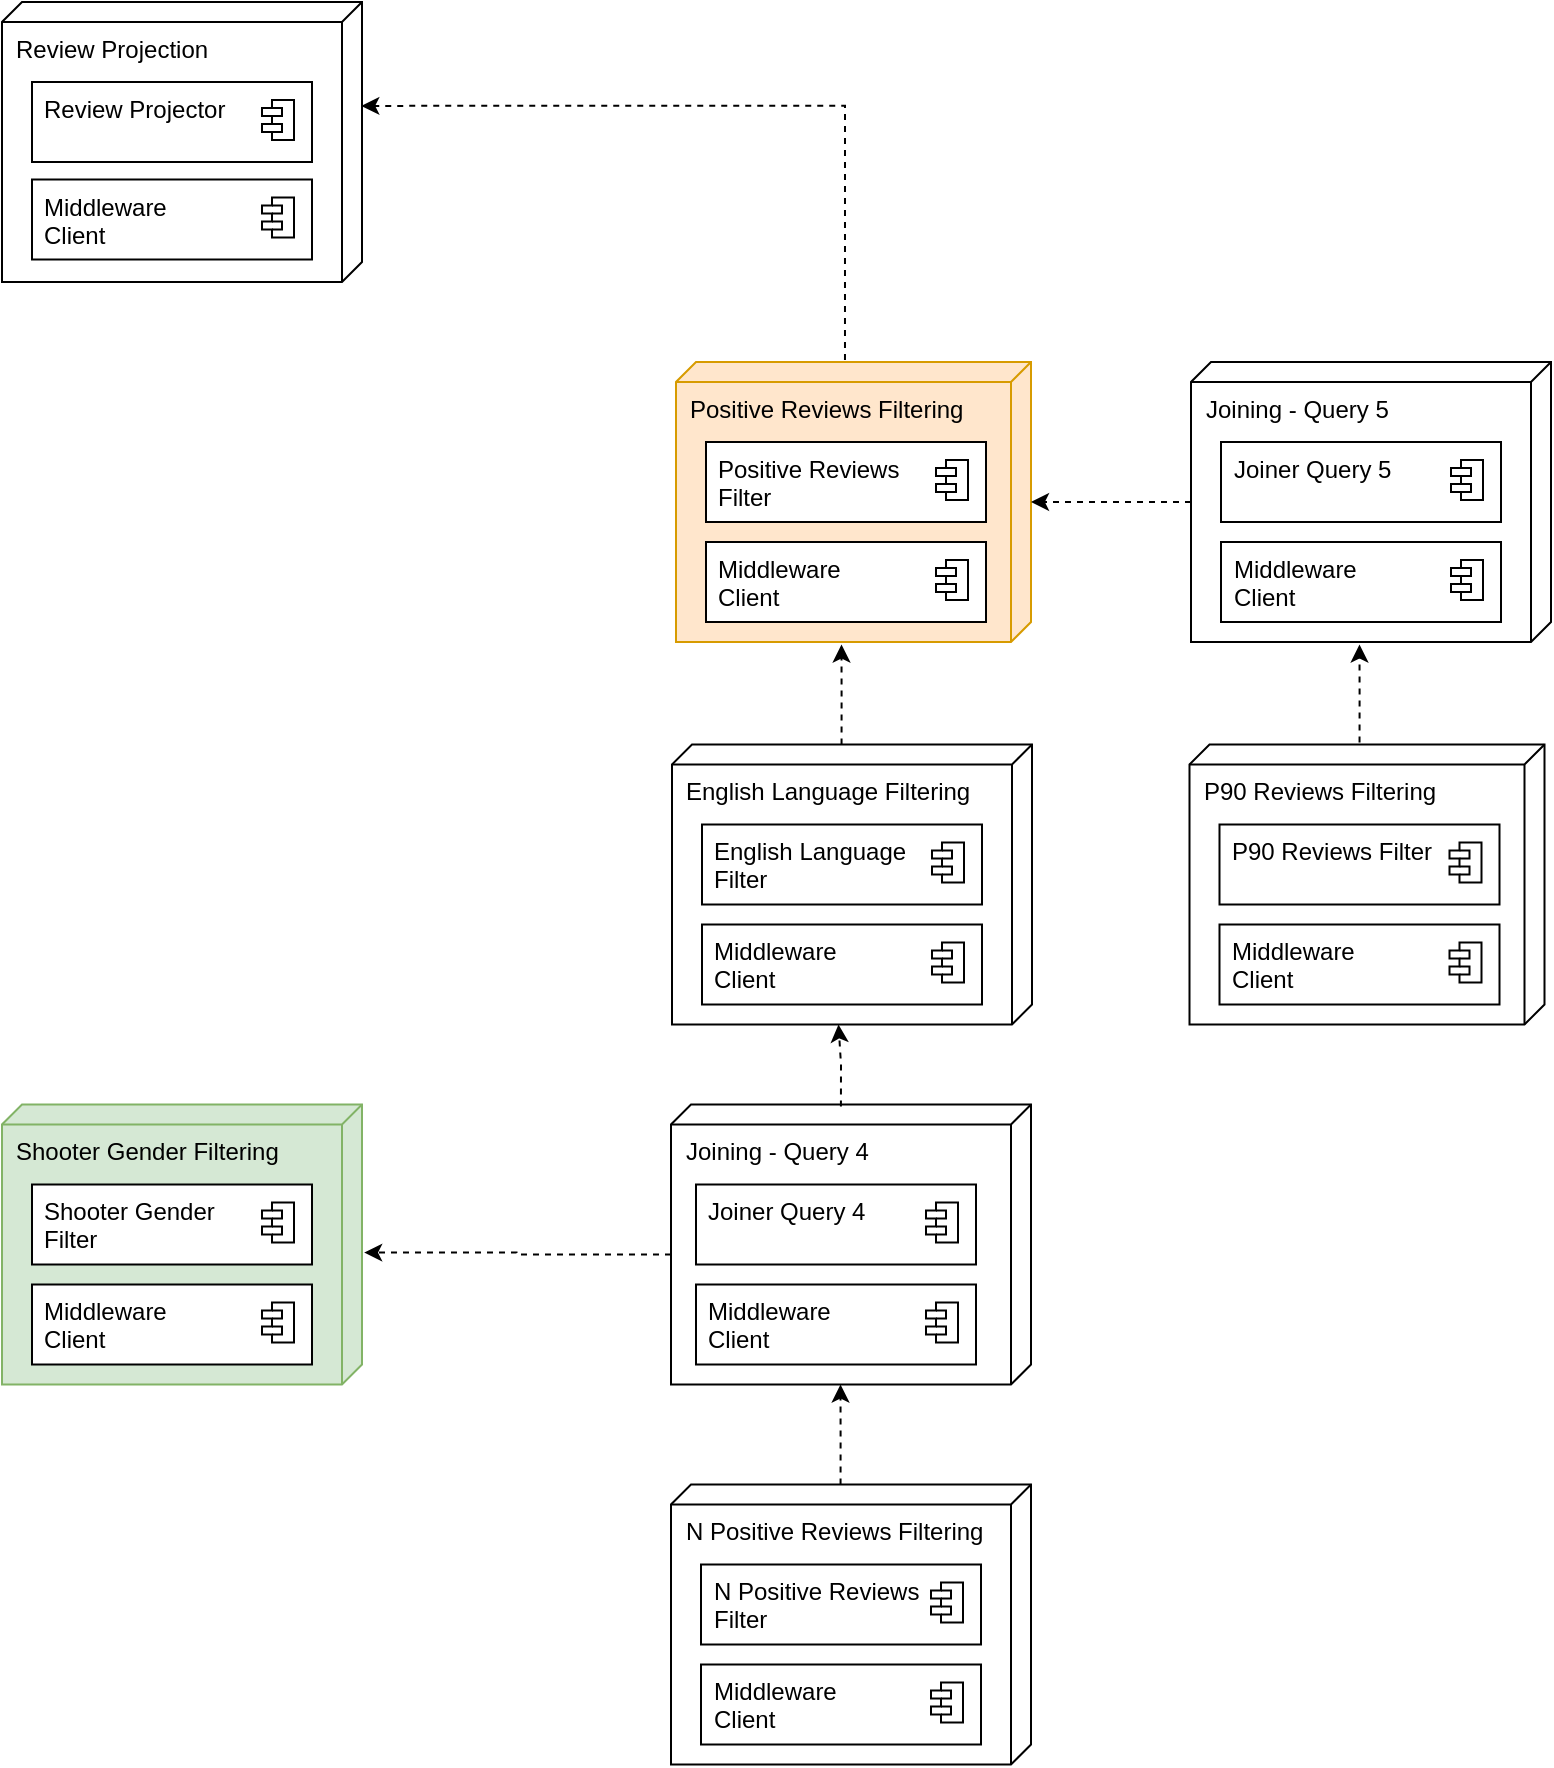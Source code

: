 <mxfile version="24.7.16">
  <diagram name="Page-1" id="55hQi1xQw65gMpdmzxdX">
    <mxGraphModel grid="1" page="1" gridSize="10" guides="1" tooltips="1" connect="1" arrows="1" fold="1" pageScale="1" pageWidth="827" pageHeight="1169" math="0" shadow="0">
      <root>
        <mxCell id="0" />
        <mxCell id="1" parent="0" />
        <mxCell id="oRq6U8o-C5kCytFYg3rf-1" value="Shooter Gender Filtering" style="verticalAlign=top;align=left;shape=cube;size=10;direction=south;fontStyle=0;html=1;boundedLbl=1;spacingLeft=5;whiteSpace=wrap;fillColor=#d5e8d4;strokeColor=#82b366;" vertex="1" parent="1">
          <mxGeometry x="490" y="731.25" width="180" height="140" as="geometry" />
        </mxCell>
        <mxCell id="oRq6U8o-C5kCytFYg3rf-2" value="" style="fontStyle=1;align=center;verticalAlign=top;childLayout=stackLayout;horizontal=1;horizontalStack=0;resizeParent=1;resizeParentMax=0;resizeLast=0;marginBottom=0;" vertex="1" parent="1">
          <mxGeometry x="505" y="771.25" width="140" height="40" as="geometry" />
        </mxCell>
        <mxCell id="oRq6U8o-C5kCytFYg3rf-3" value="Shooter Gender&lt;div&gt;Filter&lt;/div&gt;" style="html=1;align=left;spacingLeft=4;verticalAlign=top;strokeColor=none;fillColor=none;whiteSpace=wrap;" vertex="1" parent="oRq6U8o-C5kCytFYg3rf-2">
          <mxGeometry width="140" height="40" as="geometry" />
        </mxCell>
        <mxCell id="oRq6U8o-C5kCytFYg3rf-4" value="" style="shape=module;jettyWidth=10;jettyHeight=4;" vertex="1" parent="oRq6U8o-C5kCytFYg3rf-3">
          <mxGeometry x="1" width="16" height="20" relative="1" as="geometry">
            <mxPoint x="-25" y="9" as="offset" />
          </mxGeometry>
        </mxCell>
        <mxCell id="oRq6U8o-C5kCytFYg3rf-5" value="" style="fontStyle=1;align=center;verticalAlign=top;childLayout=stackLayout;horizontal=1;horizontalStack=0;resizeParent=1;resizeParentMax=0;resizeLast=0;marginBottom=0;" vertex="1" parent="1">
          <mxGeometry x="505" y="821.25" width="140" height="40" as="geometry" />
        </mxCell>
        <mxCell id="oRq6U8o-C5kCytFYg3rf-6" value="Middleware&lt;div&gt;Client&lt;/div&gt;" style="html=1;align=left;spacingLeft=4;verticalAlign=top;strokeColor=none;fillColor=none;whiteSpace=wrap;" vertex="1" parent="oRq6U8o-C5kCytFYg3rf-5">
          <mxGeometry width="140" height="40" as="geometry" />
        </mxCell>
        <mxCell id="oRq6U8o-C5kCytFYg3rf-7" value="" style="shape=module;jettyWidth=10;jettyHeight=4;" vertex="1" parent="oRq6U8o-C5kCytFYg3rf-6">
          <mxGeometry x="1" width="16" height="20" relative="1" as="geometry">
            <mxPoint x="-25" y="9" as="offset" />
          </mxGeometry>
        </mxCell>
        <mxCell id="oRq6U8o-C5kCytFYg3rf-8" value="Review Projection" style="verticalAlign=top;align=left;shape=cube;size=10;direction=south;fontStyle=0;html=1;boundedLbl=1;spacingLeft=5;whiteSpace=wrap;" vertex="1" parent="1">
          <mxGeometry x="490" y="180" width="180" height="140" as="geometry" />
        </mxCell>
        <mxCell id="oRq6U8o-C5kCytFYg3rf-9" value="" style="fontStyle=1;align=center;verticalAlign=top;childLayout=stackLayout;horizontal=1;horizontalStack=0;resizeParent=1;resizeParentMax=0;resizeLast=0;marginBottom=0;" vertex="1" parent="1">
          <mxGeometry x="505" y="220" width="140" height="40" as="geometry" />
        </mxCell>
        <mxCell id="oRq6U8o-C5kCytFYg3rf-10" value="Review Projector" style="html=1;align=left;spacingLeft=4;verticalAlign=top;strokeColor=none;fillColor=none;whiteSpace=wrap;" vertex="1" parent="oRq6U8o-C5kCytFYg3rf-9">
          <mxGeometry width="140" height="40" as="geometry" />
        </mxCell>
        <mxCell id="oRq6U8o-C5kCytFYg3rf-11" value="" style="shape=module;jettyWidth=10;jettyHeight=4;" vertex="1" parent="oRq6U8o-C5kCytFYg3rf-10">
          <mxGeometry x="1" width="16" height="20" relative="1" as="geometry">
            <mxPoint x="-25" y="9" as="offset" />
          </mxGeometry>
        </mxCell>
        <mxCell id="oRq6U8o-C5kCytFYg3rf-12" value="Positive Reviews Filtering" style="verticalAlign=top;align=left;shape=cube;size=10;direction=south;fontStyle=0;html=1;boundedLbl=1;spacingLeft=5;whiteSpace=wrap;fillColor=#ffe6cc;strokeColor=#d79b00;" vertex="1" parent="1">
          <mxGeometry x="827" y="360" width="177.5" height="140" as="geometry" />
        </mxCell>
        <mxCell id="oRq6U8o-C5kCytFYg3rf-13" value="" style="fontStyle=1;align=center;verticalAlign=top;childLayout=stackLayout;horizontal=1;horizontalStack=0;resizeParent=1;resizeParentMax=0;resizeLast=0;marginBottom=0;" vertex="1" parent="1">
          <mxGeometry x="842" y="400" width="140" height="40" as="geometry" />
        </mxCell>
        <mxCell id="oRq6U8o-C5kCytFYg3rf-14" value="Positive Reviews&lt;div&gt;Filter&lt;/div&gt;" style="html=1;align=left;spacingLeft=4;verticalAlign=top;strokeColor=none;fillColor=none;whiteSpace=wrap;" vertex="1" parent="oRq6U8o-C5kCytFYg3rf-13">
          <mxGeometry width="140" height="40" as="geometry" />
        </mxCell>
        <mxCell id="oRq6U8o-C5kCytFYg3rf-15" value="" style="shape=module;jettyWidth=10;jettyHeight=4;" vertex="1" parent="oRq6U8o-C5kCytFYg3rf-14">
          <mxGeometry x="1" width="16" height="20" relative="1" as="geometry">
            <mxPoint x="-25" y="9" as="offset" />
          </mxGeometry>
        </mxCell>
        <mxCell id="oRq6U8o-C5kCytFYg3rf-16" value="" style="edgeStyle=orthogonalEdgeStyle;rounded=0;orthogonalLoop=1;jettySize=auto;html=1;dashed=1;" edge="1" parent="1" source="oRq6U8o-C5kCytFYg3rf-17" target="oRq6U8o-C5kCytFYg3rf-12">
          <mxGeometry relative="1" as="geometry">
            <mxPoint x="1010" y="430" as="targetPoint" />
          </mxGeometry>
        </mxCell>
        <mxCell id="oRq6U8o-C5kCytFYg3rf-17" value="Joining - Query 5" style="verticalAlign=top;align=left;shape=cube;size=10;direction=south;fontStyle=0;html=1;boundedLbl=1;spacingLeft=5;whiteSpace=wrap;" vertex="1" parent="1">
          <mxGeometry x="1084.5" y="360" width="180" height="140" as="geometry" />
        </mxCell>
        <mxCell id="oRq6U8o-C5kCytFYg3rf-18" value="" style="fontStyle=1;align=center;verticalAlign=top;childLayout=stackLayout;horizontal=1;horizontalStack=0;resizeParent=1;resizeParentMax=0;resizeLast=0;marginBottom=0;" vertex="1" parent="1">
          <mxGeometry x="1099.5" y="400" width="140" height="40" as="geometry" />
        </mxCell>
        <mxCell id="oRq6U8o-C5kCytFYg3rf-19" value="Joiner Query 5" style="html=1;align=left;spacingLeft=4;verticalAlign=top;strokeColor=none;fillColor=none;whiteSpace=wrap;" vertex="1" parent="oRq6U8o-C5kCytFYg3rf-18">
          <mxGeometry width="140" height="40" as="geometry" />
        </mxCell>
        <mxCell id="oRq6U8o-C5kCytFYg3rf-20" value="" style="shape=module;jettyWidth=10;jettyHeight=4;" vertex="1" parent="oRq6U8o-C5kCytFYg3rf-19">
          <mxGeometry x="1" width="16" height="20" relative="1" as="geometry">
            <mxPoint x="-25" y="9" as="offset" />
          </mxGeometry>
        </mxCell>
        <mxCell id="oRq6U8o-C5kCytFYg3rf-21" style="rounded=0;orthogonalLoop=1;jettySize=auto;html=1;exitX=-0.007;exitY=0.524;exitDx=0;exitDy=0;entryX=0.371;entryY=0.002;entryDx=0;entryDy=0;edgeStyle=orthogonalEdgeStyle;dashed=1;exitPerimeter=0;entryPerimeter=0;" edge="1" parent="1" source="oRq6U8o-C5kCytFYg3rf-12" target="oRq6U8o-C5kCytFYg3rf-8">
          <mxGeometry relative="1" as="geometry" />
        </mxCell>
        <mxCell id="oRq6U8o-C5kCytFYg3rf-22" value="" style="fontStyle=1;align=center;verticalAlign=top;childLayout=stackLayout;horizontal=1;horizontalStack=0;resizeParent=1;resizeParentMax=0;resizeLast=0;marginBottom=0;" vertex="1" parent="1">
          <mxGeometry x="505" y="268.75" width="140" height="40" as="geometry" />
        </mxCell>
        <mxCell id="oRq6U8o-C5kCytFYg3rf-23" value="Middleware&lt;div&gt;Client&lt;/div&gt;" style="html=1;align=left;spacingLeft=4;verticalAlign=top;strokeColor=none;fillColor=none;whiteSpace=wrap;" vertex="1" parent="oRq6U8o-C5kCytFYg3rf-22">
          <mxGeometry width="140" height="40" as="geometry" />
        </mxCell>
        <mxCell id="oRq6U8o-C5kCytFYg3rf-24" value="" style="shape=module;jettyWidth=10;jettyHeight=4;" vertex="1" parent="oRq6U8o-C5kCytFYg3rf-23">
          <mxGeometry x="1" width="16" height="20" relative="1" as="geometry">
            <mxPoint x="-25" y="9" as="offset" />
          </mxGeometry>
        </mxCell>
        <mxCell id="oRq6U8o-C5kCytFYg3rf-25" value="" style="fontStyle=1;align=center;verticalAlign=top;childLayout=stackLayout;horizontal=1;horizontalStack=0;resizeParent=1;resizeParentMax=0;resizeLast=0;marginBottom=0;" vertex="1" parent="1">
          <mxGeometry x="842" y="450" width="140" height="40" as="geometry" />
        </mxCell>
        <mxCell id="oRq6U8o-C5kCytFYg3rf-26" value="Middleware&lt;div&gt;Client&lt;/div&gt;" style="html=1;align=left;spacingLeft=4;verticalAlign=top;strokeColor=none;fillColor=none;whiteSpace=wrap;" vertex="1" parent="oRq6U8o-C5kCytFYg3rf-25">
          <mxGeometry width="140" height="40" as="geometry" />
        </mxCell>
        <mxCell id="oRq6U8o-C5kCytFYg3rf-27" value="" style="shape=module;jettyWidth=10;jettyHeight=4;" vertex="1" parent="oRq6U8o-C5kCytFYg3rf-26">
          <mxGeometry x="1" width="16" height="20" relative="1" as="geometry">
            <mxPoint x="-25" y="9" as="offset" />
          </mxGeometry>
        </mxCell>
        <mxCell id="oRq6U8o-C5kCytFYg3rf-28" value="" style="fontStyle=1;align=center;verticalAlign=top;childLayout=stackLayout;horizontal=1;horizontalStack=0;resizeParent=1;resizeParentMax=0;resizeLast=0;marginBottom=0;" vertex="1" parent="1">
          <mxGeometry x="1099.5" y="450" width="140" height="40" as="geometry" />
        </mxCell>
        <mxCell id="oRq6U8o-C5kCytFYg3rf-29" value="Middleware&lt;div&gt;Client&lt;/div&gt;" style="html=1;align=left;spacingLeft=4;verticalAlign=top;strokeColor=none;fillColor=none;whiteSpace=wrap;" vertex="1" parent="oRq6U8o-C5kCytFYg3rf-28">
          <mxGeometry width="140" height="40" as="geometry" />
        </mxCell>
        <mxCell id="oRq6U8o-C5kCytFYg3rf-30" value="" style="shape=module;jettyWidth=10;jettyHeight=4;" vertex="1" parent="oRq6U8o-C5kCytFYg3rf-29">
          <mxGeometry x="1" width="16" height="20" relative="1" as="geometry">
            <mxPoint x="-25" y="9" as="offset" />
          </mxGeometry>
        </mxCell>
        <mxCell id="oRq6U8o-C5kCytFYg3rf-31" value="P90 Reviews Filtering" style="verticalAlign=top;align=left;shape=cube;size=10;direction=south;fontStyle=0;html=1;boundedLbl=1;spacingLeft=5;whiteSpace=wrap;" vertex="1" parent="1">
          <mxGeometry x="1083.75" y="551.25" width="177.5" height="140" as="geometry" />
        </mxCell>
        <mxCell id="oRq6U8o-C5kCytFYg3rf-32" value="" style="fontStyle=1;align=center;verticalAlign=top;childLayout=stackLayout;horizontal=1;horizontalStack=0;resizeParent=1;resizeParentMax=0;resizeLast=0;marginBottom=0;" vertex="1" parent="1">
          <mxGeometry x="1098.75" y="591.25" width="140" height="40" as="geometry" />
        </mxCell>
        <mxCell id="oRq6U8o-C5kCytFYg3rf-33" value="P90 Reviews Filter" style="html=1;align=left;spacingLeft=4;verticalAlign=top;strokeColor=none;fillColor=none;whiteSpace=wrap;" vertex="1" parent="oRq6U8o-C5kCytFYg3rf-32">
          <mxGeometry width="140" height="40" as="geometry" />
        </mxCell>
        <mxCell id="oRq6U8o-C5kCytFYg3rf-34" value="" style="shape=module;jettyWidth=10;jettyHeight=4;" vertex="1" parent="oRq6U8o-C5kCytFYg3rf-33">
          <mxGeometry x="1" width="16" height="20" relative="1" as="geometry">
            <mxPoint x="-25" y="9" as="offset" />
          </mxGeometry>
        </mxCell>
        <mxCell id="oRq6U8o-C5kCytFYg3rf-35" value="English Language Filtering" style="verticalAlign=top;align=left;shape=cube;size=10;direction=south;fontStyle=0;html=1;boundedLbl=1;spacingLeft=5;whiteSpace=wrap;" vertex="1" parent="1">
          <mxGeometry x="825" y="551.25" width="180" height="140" as="geometry" />
        </mxCell>
        <mxCell id="oRq6U8o-C5kCytFYg3rf-36" value="" style="fontStyle=1;align=center;verticalAlign=top;childLayout=stackLayout;horizontal=1;horizontalStack=0;resizeParent=1;resizeParentMax=0;resizeLast=0;marginBottom=0;" vertex="1" parent="1">
          <mxGeometry x="840" y="591.25" width="140" height="40" as="geometry" />
        </mxCell>
        <mxCell id="oRq6U8o-C5kCytFYg3rf-37" value="English Language&lt;div&gt;Filter&lt;/div&gt;" style="html=1;align=left;spacingLeft=4;verticalAlign=top;strokeColor=none;fillColor=none;whiteSpace=wrap;" vertex="1" parent="oRq6U8o-C5kCytFYg3rf-36">
          <mxGeometry width="140" height="40" as="geometry" />
        </mxCell>
        <mxCell id="oRq6U8o-C5kCytFYg3rf-38" value="" style="shape=module;jettyWidth=10;jettyHeight=4;" vertex="1" parent="oRq6U8o-C5kCytFYg3rf-37">
          <mxGeometry x="1" width="16" height="20" relative="1" as="geometry">
            <mxPoint x="-25" y="9" as="offset" />
          </mxGeometry>
        </mxCell>
        <mxCell id="oRq6U8o-C5kCytFYg3rf-39" style="edgeStyle=orthogonalEdgeStyle;rounded=0;orthogonalLoop=1;jettySize=auto;html=1;exitX=0;exitY=0.529;exitDx=0;exitDy=0;entryX=0;entryY=0;entryDx=140;entryDy=93.75;entryPerimeter=0;dashed=1;exitPerimeter=0;" edge="1" parent="1" source="oRq6U8o-C5kCytFYg3rf-35">
          <mxGeometry relative="1" as="geometry">
            <mxPoint x="909.75" y="501.25" as="targetPoint" />
          </mxGeometry>
        </mxCell>
        <mxCell id="oRq6U8o-C5kCytFYg3rf-40" value="" style="fontStyle=1;align=center;verticalAlign=top;childLayout=stackLayout;horizontal=1;horizontalStack=0;resizeParent=1;resizeParentMax=0;resizeLast=0;marginBottom=0;" vertex="1" parent="1">
          <mxGeometry x="840" y="641.25" width="140" height="40" as="geometry" />
        </mxCell>
        <mxCell id="oRq6U8o-C5kCytFYg3rf-41" value="Middleware&lt;div&gt;Client&lt;/div&gt;" style="html=1;align=left;spacingLeft=4;verticalAlign=top;strokeColor=none;fillColor=none;whiteSpace=wrap;" vertex="1" parent="oRq6U8o-C5kCytFYg3rf-40">
          <mxGeometry width="140" height="40" as="geometry" />
        </mxCell>
        <mxCell id="oRq6U8o-C5kCytFYg3rf-42" value="" style="shape=module;jettyWidth=10;jettyHeight=4;" vertex="1" parent="oRq6U8o-C5kCytFYg3rf-41">
          <mxGeometry x="1" width="16" height="20" relative="1" as="geometry">
            <mxPoint x="-25" y="9" as="offset" />
          </mxGeometry>
        </mxCell>
        <mxCell id="oRq6U8o-C5kCytFYg3rf-43" value="" style="fontStyle=1;align=center;verticalAlign=top;childLayout=stackLayout;horizontal=1;horizontalStack=0;resizeParent=1;resizeParentMax=0;resizeLast=0;marginBottom=0;" vertex="1" parent="1">
          <mxGeometry x="1098.75" y="641.25" width="140" height="40" as="geometry" />
        </mxCell>
        <mxCell id="oRq6U8o-C5kCytFYg3rf-44" value="Middleware&lt;div&gt;Client&lt;/div&gt;" style="html=1;align=left;spacingLeft=4;verticalAlign=top;strokeColor=none;fillColor=none;whiteSpace=wrap;" vertex="1" parent="oRq6U8o-C5kCytFYg3rf-43">
          <mxGeometry width="140" height="40" as="geometry" />
        </mxCell>
        <mxCell id="oRq6U8o-C5kCytFYg3rf-45" value="" style="shape=module;jettyWidth=10;jettyHeight=4;" vertex="1" parent="oRq6U8o-C5kCytFYg3rf-44">
          <mxGeometry x="1" width="16" height="20" relative="1" as="geometry">
            <mxPoint x="-25" y="9" as="offset" />
          </mxGeometry>
        </mxCell>
        <mxCell id="oRq6U8o-C5kCytFYg3rf-46" style="edgeStyle=orthogonalEdgeStyle;rounded=0;orthogonalLoop=1;jettySize=auto;html=1;dashed=1;exitX=-0.007;exitY=0.521;exitDx=0;exitDy=0;exitPerimeter=0;entryX=0;entryY=0;entryDx=140;entryDy=95;entryPerimeter=0;" edge="1" parent="1" source="oRq6U8o-C5kCytFYg3rf-31">
          <mxGeometry relative="1" as="geometry">
            <mxPoint x="1168.75" y="501.25" as="targetPoint" />
          </mxGeometry>
        </mxCell>
        <mxCell id="oRq6U8o-C5kCytFYg3rf-47" value="Joining - Query 4" style="verticalAlign=top;align=left;shape=cube;size=10;direction=south;fontStyle=0;html=1;boundedLbl=1;spacingLeft=5;whiteSpace=wrap;" vertex="1" parent="1">
          <mxGeometry x="824.5" y="731.25" width="180" height="140" as="geometry" />
        </mxCell>
        <mxCell id="oRq6U8o-C5kCytFYg3rf-48" value="" style="fontStyle=1;align=center;verticalAlign=top;childLayout=stackLayout;horizontal=1;horizontalStack=0;resizeParent=1;resizeParentMax=0;resizeLast=0;marginBottom=0;" vertex="1" parent="1">
          <mxGeometry x="837" y="771.25" width="140" height="40" as="geometry" />
        </mxCell>
        <mxCell id="oRq6U8o-C5kCytFYg3rf-49" value="Joiner Query 4" style="html=1;align=left;spacingLeft=4;verticalAlign=top;strokeColor=none;fillColor=none;whiteSpace=wrap;" vertex="1" parent="oRq6U8o-C5kCytFYg3rf-48">
          <mxGeometry width="140" height="40" as="geometry" />
        </mxCell>
        <mxCell id="oRq6U8o-C5kCytFYg3rf-50" value="" style="shape=module;jettyWidth=10;jettyHeight=4;" vertex="1" parent="oRq6U8o-C5kCytFYg3rf-49">
          <mxGeometry x="1" width="16" height="20" relative="1" as="geometry">
            <mxPoint x="-25" y="9" as="offset" />
          </mxGeometry>
        </mxCell>
        <mxCell id="oRq6U8o-C5kCytFYg3rf-51" value="" style="fontStyle=1;align=center;verticalAlign=top;childLayout=stackLayout;horizontal=1;horizontalStack=0;resizeParent=1;resizeParentMax=0;resizeLast=0;marginBottom=0;" vertex="1" parent="1">
          <mxGeometry x="837" y="821.25" width="140" height="40" as="geometry" />
        </mxCell>
        <mxCell id="oRq6U8o-C5kCytFYg3rf-52" value="Middleware&lt;div&gt;Client&lt;/div&gt;" style="html=1;align=left;spacingLeft=4;verticalAlign=top;strokeColor=none;fillColor=none;whiteSpace=wrap;" vertex="1" parent="oRq6U8o-C5kCytFYg3rf-51">
          <mxGeometry width="140" height="40" as="geometry" />
        </mxCell>
        <mxCell id="oRq6U8o-C5kCytFYg3rf-53" value="" style="shape=module;jettyWidth=10;jettyHeight=4;" vertex="1" parent="oRq6U8o-C5kCytFYg3rf-52">
          <mxGeometry x="1" width="16" height="20" relative="1" as="geometry">
            <mxPoint x="-25" y="9" as="offset" />
          </mxGeometry>
        </mxCell>
        <mxCell id="oRq6U8o-C5kCytFYg3rf-54" style="edgeStyle=orthogonalEdgeStyle;rounded=0;orthogonalLoop=1;jettySize=auto;html=1;exitX=0.007;exitY=0.528;exitDx=0;exitDy=0;exitPerimeter=0;entryX=0;entryY=0;entryDx=140;entryDy=95;entryPerimeter=0;dashed=1;" edge="1" parent="1" source="oRq6U8o-C5kCytFYg3rf-47">
          <mxGeometry relative="1" as="geometry">
            <mxPoint x="908.25" y="691.25" as="targetPoint" />
          </mxGeometry>
        </mxCell>
        <mxCell id="oRq6U8o-C5kCytFYg3rf-55" style="edgeStyle=orthogonalEdgeStyle;rounded=0;orthogonalLoop=1;jettySize=auto;html=1;exitX=0;exitY=0;exitDx=75;exitDy=180;exitPerimeter=0;entryX=0.529;entryY=-0.006;entryDx=0;entryDy=0;entryPerimeter=0;dashed=1;" edge="1" parent="1" source="oRq6U8o-C5kCytFYg3rf-47" target="oRq6U8o-C5kCytFYg3rf-1">
          <mxGeometry relative="1" as="geometry" />
        </mxCell>
        <mxCell id="oRq6U8o-C5kCytFYg3rf-56" value="N Positive Reviews Filtering" style="verticalAlign=top;align=left;shape=cube;size=10;direction=south;fontStyle=0;html=1;boundedLbl=1;spacingLeft=5;whiteSpace=wrap;" vertex="1" parent="1">
          <mxGeometry x="824.5" y="921.25" width="180" height="140" as="geometry" />
        </mxCell>
        <mxCell id="oRq6U8o-C5kCytFYg3rf-57" value="" style="fontStyle=1;align=center;verticalAlign=top;childLayout=stackLayout;horizontal=1;horizontalStack=0;resizeParent=1;resizeParentMax=0;resizeLast=0;marginBottom=0;" vertex="1" parent="1">
          <mxGeometry x="839.5" y="961.25" width="140" height="40" as="geometry" />
        </mxCell>
        <mxCell id="oRq6U8o-C5kCytFYg3rf-58" value="N Positive Reviews&lt;div&gt;Filter&lt;/div&gt;" style="html=1;align=left;spacingLeft=4;verticalAlign=top;strokeColor=none;fillColor=none;whiteSpace=wrap;" vertex="1" parent="oRq6U8o-C5kCytFYg3rf-57">
          <mxGeometry width="140" height="40" as="geometry" />
        </mxCell>
        <mxCell id="oRq6U8o-C5kCytFYg3rf-59" value="" style="shape=module;jettyWidth=10;jettyHeight=4;" vertex="1" parent="oRq6U8o-C5kCytFYg3rf-58">
          <mxGeometry x="1" width="16" height="20" relative="1" as="geometry">
            <mxPoint x="-25" y="9" as="offset" />
          </mxGeometry>
        </mxCell>
        <mxCell id="oRq6U8o-C5kCytFYg3rf-60" style="edgeStyle=orthogonalEdgeStyle;rounded=0;orthogonalLoop=1;jettySize=auto;html=1;exitX=0;exitY=0.529;exitDx=0;exitDy=0;entryX=0;entryY=0;entryDx=140;entryDy=93.75;entryPerimeter=0;dashed=1;exitPerimeter=0;" edge="1" parent="1" source="oRq6U8o-C5kCytFYg3rf-56">
          <mxGeometry relative="1" as="geometry">
            <mxPoint x="909.25" y="871.25" as="targetPoint" />
          </mxGeometry>
        </mxCell>
        <mxCell id="oRq6U8o-C5kCytFYg3rf-61" value="" style="fontStyle=1;align=center;verticalAlign=top;childLayout=stackLayout;horizontal=1;horizontalStack=0;resizeParent=1;resizeParentMax=0;resizeLast=0;marginBottom=0;" vertex="1" parent="1">
          <mxGeometry x="839.5" y="1011.25" width="140" height="40" as="geometry" />
        </mxCell>
        <mxCell id="oRq6U8o-C5kCytFYg3rf-62" value="Middleware&lt;div&gt;Client&lt;/div&gt;" style="html=1;align=left;spacingLeft=4;verticalAlign=top;strokeColor=none;fillColor=none;whiteSpace=wrap;" vertex="1" parent="oRq6U8o-C5kCytFYg3rf-61">
          <mxGeometry width="140" height="40" as="geometry" />
        </mxCell>
        <mxCell id="oRq6U8o-C5kCytFYg3rf-63" value="" style="shape=module;jettyWidth=10;jettyHeight=4;" vertex="1" parent="oRq6U8o-C5kCytFYg3rf-62">
          <mxGeometry x="1" width="16" height="20" relative="1" as="geometry">
            <mxPoint x="-25" y="9" as="offset" />
          </mxGeometry>
        </mxCell>
      </root>
    </mxGraphModel>
  </diagram>
</mxfile>
